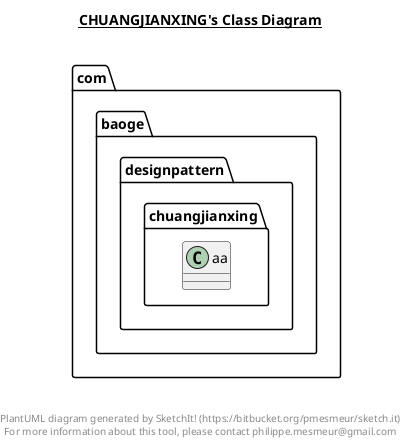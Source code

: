 @startuml

title __CHUANGJIANXING's Class Diagram__\n

  namespace com.baoge.designpattern {
    namespace chuangjianxing {
      class com.baoge.designpattern.chuangjianxing.aa {
      }
    }
  }
  



right footer


PlantUML diagram generated by SketchIt! (https://bitbucket.org/pmesmeur/sketch.it)
For more information about this tool, please contact philippe.mesmeur@gmail.com
endfooter

@enduml
